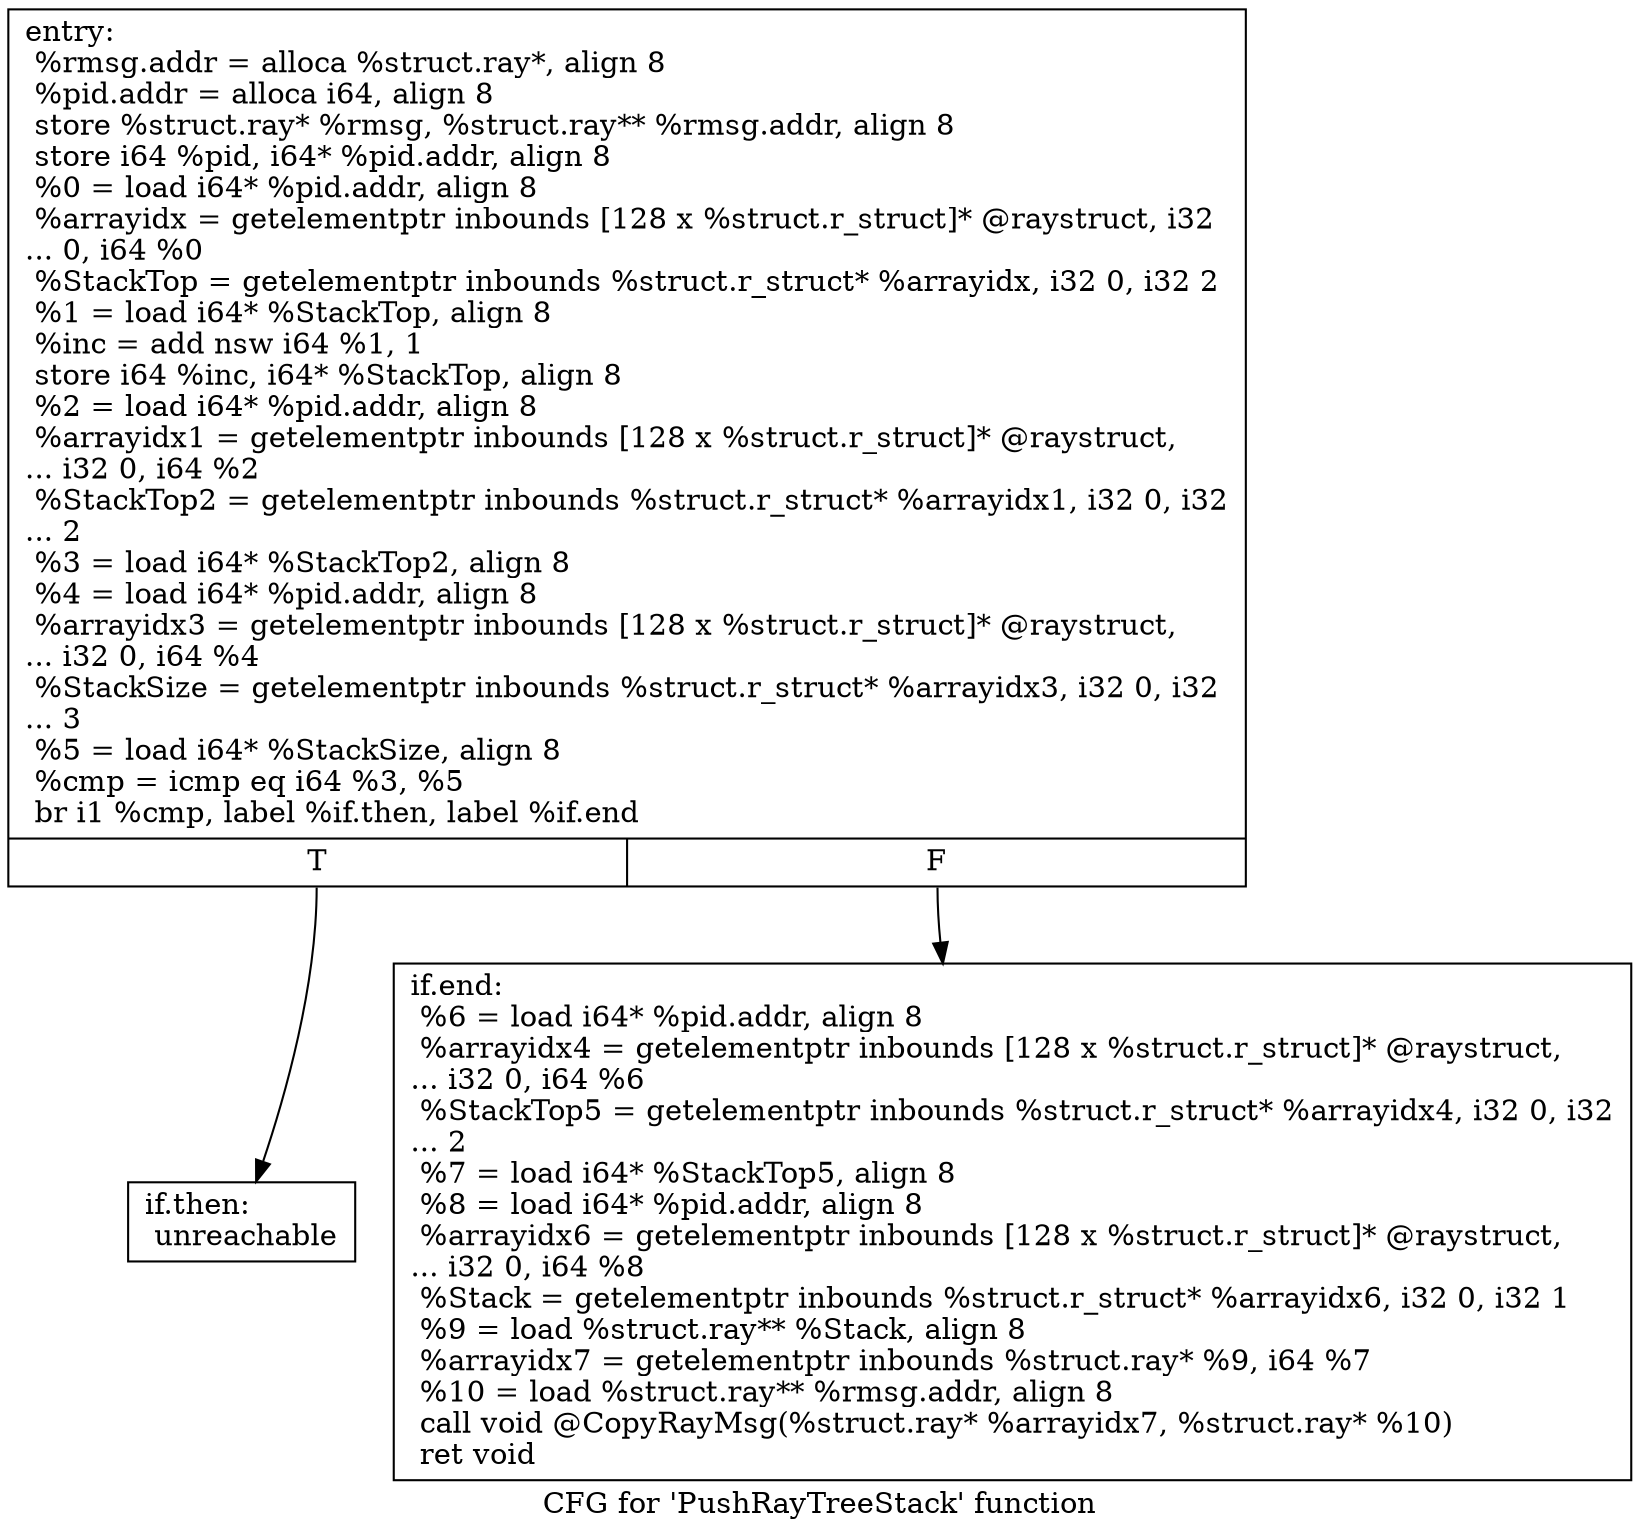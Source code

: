 digraph "CFG for 'PushRayTreeStack' function" {
	label="CFG for 'PushRayTreeStack' function";

	Node0x605a920 [shape=record,label="{entry:\l  %rmsg.addr = alloca %struct.ray*, align 8\l  %pid.addr = alloca i64, align 8\l  store %struct.ray* %rmsg, %struct.ray** %rmsg.addr, align 8\l  store i64 %pid, i64* %pid.addr, align 8\l  %0 = load i64* %pid.addr, align 8\l  %arrayidx = getelementptr inbounds [128 x %struct.r_struct]* @raystruct, i32\l... 0, i64 %0\l  %StackTop = getelementptr inbounds %struct.r_struct* %arrayidx, i32 0, i32 2\l  %1 = load i64* %StackTop, align 8\l  %inc = add nsw i64 %1, 1\l  store i64 %inc, i64* %StackTop, align 8\l  %2 = load i64* %pid.addr, align 8\l  %arrayidx1 = getelementptr inbounds [128 x %struct.r_struct]* @raystruct,\l... i32 0, i64 %2\l  %StackTop2 = getelementptr inbounds %struct.r_struct* %arrayidx1, i32 0, i32\l... 2\l  %3 = load i64* %StackTop2, align 8\l  %4 = load i64* %pid.addr, align 8\l  %arrayidx3 = getelementptr inbounds [128 x %struct.r_struct]* @raystruct,\l... i32 0, i64 %4\l  %StackSize = getelementptr inbounds %struct.r_struct* %arrayidx3, i32 0, i32\l... 3\l  %5 = load i64* %StackSize, align 8\l  %cmp = icmp eq i64 %3, %5\l  br i1 %cmp, label %if.then, label %if.end\l|{<s0>T|<s1>F}}"];
	Node0x605a920:s0 -> Node0x605a970;
	Node0x605a920:s1 -> Node0x605a9c0;
	Node0x605a970 [shape=record,label="{if.then:                                          \l  unreachable\l}"];
	Node0x605a9c0 [shape=record,label="{if.end:                                           \l  %6 = load i64* %pid.addr, align 8\l  %arrayidx4 = getelementptr inbounds [128 x %struct.r_struct]* @raystruct,\l... i32 0, i64 %6\l  %StackTop5 = getelementptr inbounds %struct.r_struct* %arrayidx4, i32 0, i32\l... 2\l  %7 = load i64* %StackTop5, align 8\l  %8 = load i64* %pid.addr, align 8\l  %arrayidx6 = getelementptr inbounds [128 x %struct.r_struct]* @raystruct,\l... i32 0, i64 %8\l  %Stack = getelementptr inbounds %struct.r_struct* %arrayidx6, i32 0, i32 1\l  %9 = load %struct.ray** %Stack, align 8\l  %arrayidx7 = getelementptr inbounds %struct.ray* %9, i64 %7\l  %10 = load %struct.ray** %rmsg.addr, align 8\l  call void @CopyRayMsg(%struct.ray* %arrayidx7, %struct.ray* %10)\l  ret void\l}"];
}
